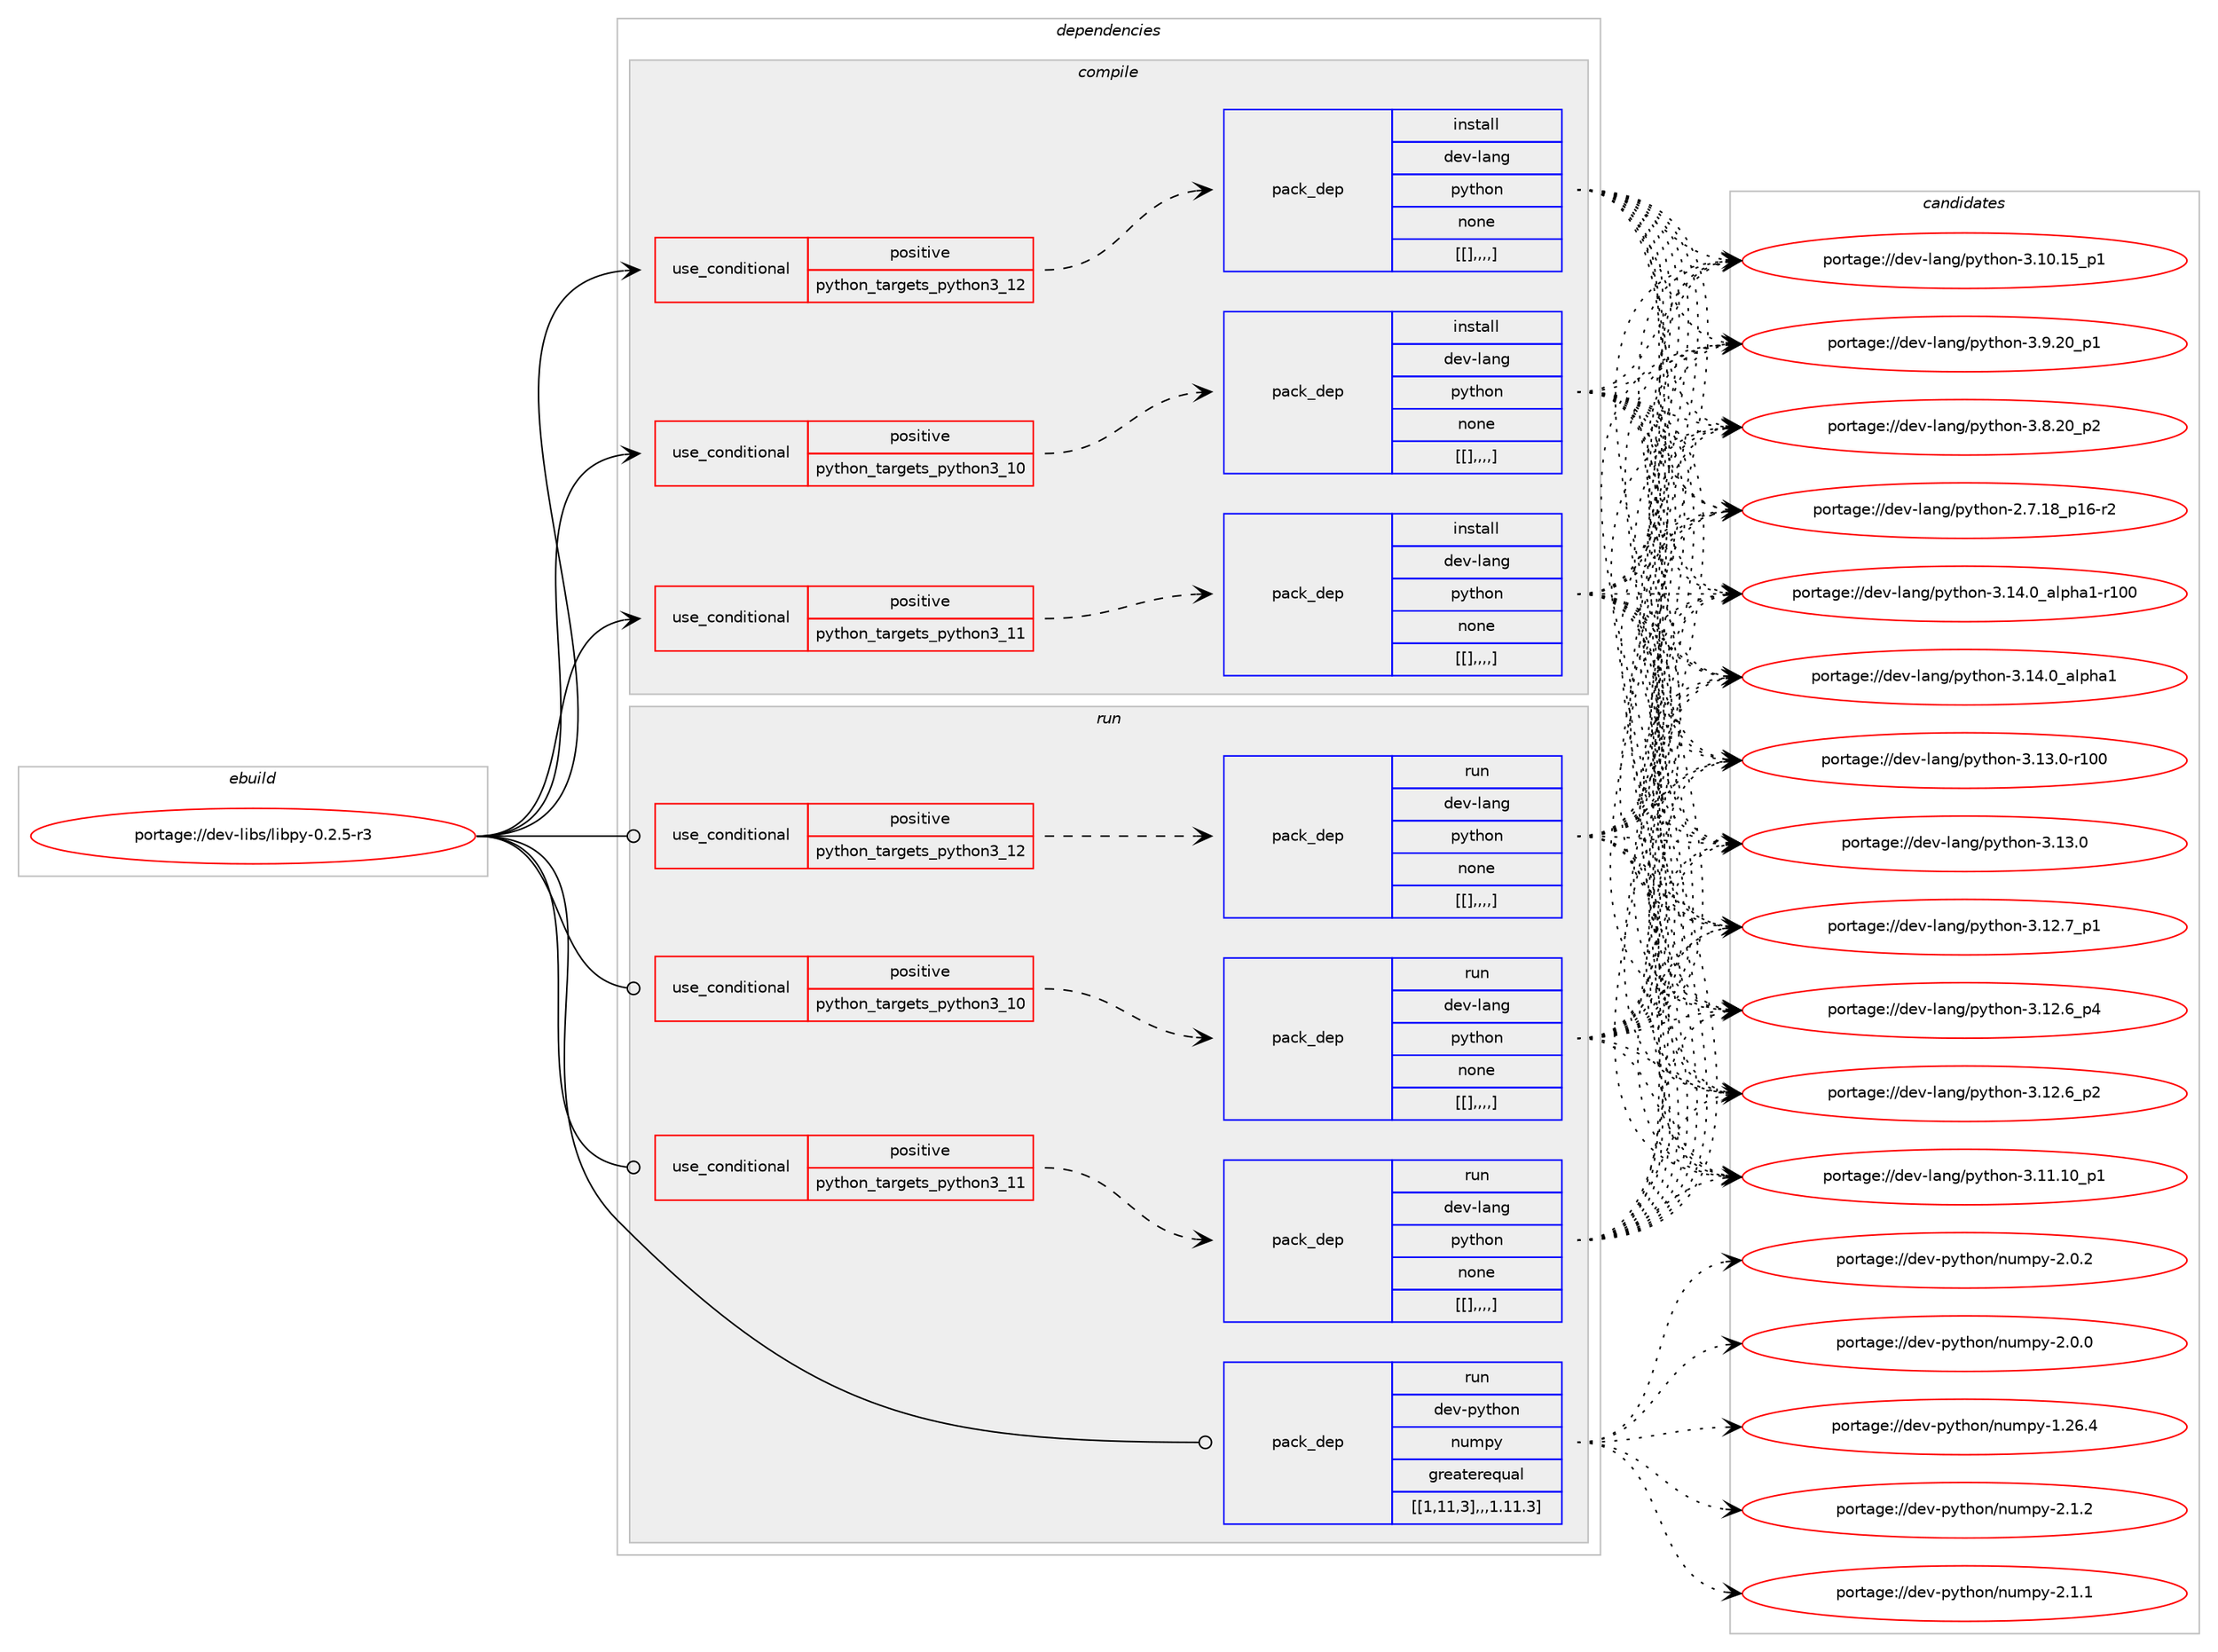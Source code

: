 digraph prolog {

# *************
# Graph options
# *************

newrank=true;
concentrate=true;
compound=true;
graph [rankdir=LR,fontname=Helvetica,fontsize=10,ranksep=1.5];#, ranksep=2.5, nodesep=0.2];
edge  [arrowhead=vee];
node  [fontname=Helvetica,fontsize=10];

# **********
# The ebuild
# **********

subgraph cluster_leftcol {
color=gray;
label=<<i>ebuild</i>>;
id [label="portage://dev-libs/libpy-0.2.5-r3", color=red, width=4, href="../dev-libs/libpy-0.2.5-r3.svg"];
}

# ****************
# The dependencies
# ****************

subgraph cluster_midcol {
color=gray;
label=<<i>dependencies</i>>;
subgraph cluster_compile {
fillcolor="#eeeeee";
style=filled;
label=<<i>compile</i>>;
subgraph cond28913 {
dependency114921 [label=<<TABLE BORDER="0" CELLBORDER="1" CELLSPACING="0" CELLPADDING="4"><TR><TD ROWSPAN="3" CELLPADDING="10">use_conditional</TD></TR><TR><TD>positive</TD></TR><TR><TD>python_targets_python3_10</TD></TR></TABLE>>, shape=none, color=red];
subgraph pack84760 {
dependency114962 [label=<<TABLE BORDER="0" CELLBORDER="1" CELLSPACING="0" CELLPADDING="4" WIDTH="220"><TR><TD ROWSPAN="6" CELLPADDING="30">pack_dep</TD></TR><TR><TD WIDTH="110">install</TD></TR><TR><TD>dev-lang</TD></TR><TR><TD>python</TD></TR><TR><TD>none</TD></TR><TR><TD>[[],,,,]</TD></TR></TABLE>>, shape=none, color=blue];
}
dependency114921:e -> dependency114962:w [weight=20,style="dashed",arrowhead="vee"];
}
id:e -> dependency114921:w [weight=20,style="solid",arrowhead="vee"];
subgraph cond28930 {
dependency114965 [label=<<TABLE BORDER="0" CELLBORDER="1" CELLSPACING="0" CELLPADDING="4"><TR><TD ROWSPAN="3" CELLPADDING="10">use_conditional</TD></TR><TR><TD>positive</TD></TR><TR><TD>python_targets_python3_11</TD></TR></TABLE>>, shape=none, color=red];
subgraph pack84792 {
dependency114984 [label=<<TABLE BORDER="0" CELLBORDER="1" CELLSPACING="0" CELLPADDING="4" WIDTH="220"><TR><TD ROWSPAN="6" CELLPADDING="30">pack_dep</TD></TR><TR><TD WIDTH="110">install</TD></TR><TR><TD>dev-lang</TD></TR><TR><TD>python</TD></TR><TR><TD>none</TD></TR><TR><TD>[[],,,,]</TD></TR></TABLE>>, shape=none, color=blue];
}
dependency114965:e -> dependency114984:w [weight=20,style="dashed",arrowhead="vee"];
}
id:e -> dependency114965:w [weight=20,style="solid",arrowhead="vee"];
subgraph cond28935 {
dependency115001 [label=<<TABLE BORDER="0" CELLBORDER="1" CELLSPACING="0" CELLPADDING="4"><TR><TD ROWSPAN="3" CELLPADDING="10">use_conditional</TD></TR><TR><TD>positive</TD></TR><TR><TD>python_targets_python3_12</TD></TR></TABLE>>, shape=none, color=red];
subgraph pack84812 {
dependency115005 [label=<<TABLE BORDER="0" CELLBORDER="1" CELLSPACING="0" CELLPADDING="4" WIDTH="220"><TR><TD ROWSPAN="6" CELLPADDING="30">pack_dep</TD></TR><TR><TD WIDTH="110">install</TD></TR><TR><TD>dev-lang</TD></TR><TR><TD>python</TD></TR><TR><TD>none</TD></TR><TR><TD>[[],,,,]</TD></TR></TABLE>>, shape=none, color=blue];
}
dependency115001:e -> dependency115005:w [weight=20,style="dashed",arrowhead="vee"];
}
id:e -> dependency115001:w [weight=20,style="solid",arrowhead="vee"];
}
subgraph cluster_compileandrun {
fillcolor="#eeeeee";
style=filled;
label=<<i>compile and run</i>>;
}
subgraph cluster_run {
fillcolor="#eeeeee";
style=filled;
label=<<i>run</i>>;
subgraph cond28942 {
dependency115033 [label=<<TABLE BORDER="0" CELLBORDER="1" CELLSPACING="0" CELLPADDING="4"><TR><TD ROWSPAN="3" CELLPADDING="10">use_conditional</TD></TR><TR><TD>positive</TD></TR><TR><TD>python_targets_python3_10</TD></TR></TABLE>>, shape=none, color=red];
subgraph pack84843 {
dependency115077 [label=<<TABLE BORDER="0" CELLBORDER="1" CELLSPACING="0" CELLPADDING="4" WIDTH="220"><TR><TD ROWSPAN="6" CELLPADDING="30">pack_dep</TD></TR><TR><TD WIDTH="110">run</TD></TR><TR><TD>dev-lang</TD></TR><TR><TD>python</TD></TR><TR><TD>none</TD></TR><TR><TD>[[],,,,]</TD></TR></TABLE>>, shape=none, color=blue];
}
dependency115033:e -> dependency115077:w [weight=20,style="dashed",arrowhead="vee"];
}
id:e -> dependency115033:w [weight=20,style="solid",arrowhead="odot"];
subgraph cond28967 {
dependency115085 [label=<<TABLE BORDER="0" CELLBORDER="1" CELLSPACING="0" CELLPADDING="4"><TR><TD ROWSPAN="3" CELLPADDING="10">use_conditional</TD></TR><TR><TD>positive</TD></TR><TR><TD>python_targets_python3_11</TD></TR></TABLE>>, shape=none, color=red];
subgraph pack84870 {
dependency115090 [label=<<TABLE BORDER="0" CELLBORDER="1" CELLSPACING="0" CELLPADDING="4" WIDTH="220"><TR><TD ROWSPAN="6" CELLPADDING="30">pack_dep</TD></TR><TR><TD WIDTH="110">run</TD></TR><TR><TD>dev-lang</TD></TR><TR><TD>python</TD></TR><TR><TD>none</TD></TR><TR><TD>[[],,,,]</TD></TR></TABLE>>, shape=none, color=blue];
}
dependency115085:e -> dependency115090:w [weight=20,style="dashed",arrowhead="vee"];
}
id:e -> dependency115085:w [weight=20,style="solid",arrowhead="odot"];
subgraph cond28971 {
dependency115108 [label=<<TABLE BORDER="0" CELLBORDER="1" CELLSPACING="0" CELLPADDING="4"><TR><TD ROWSPAN="3" CELLPADDING="10">use_conditional</TD></TR><TR><TD>positive</TD></TR><TR><TD>python_targets_python3_12</TD></TR></TABLE>>, shape=none, color=red];
subgraph pack84879 {
dependency115113 [label=<<TABLE BORDER="0" CELLBORDER="1" CELLSPACING="0" CELLPADDING="4" WIDTH="220"><TR><TD ROWSPAN="6" CELLPADDING="30">pack_dep</TD></TR><TR><TD WIDTH="110">run</TD></TR><TR><TD>dev-lang</TD></TR><TR><TD>python</TD></TR><TR><TD>none</TD></TR><TR><TD>[[],,,,]</TD></TR></TABLE>>, shape=none, color=blue];
}
dependency115108:e -> dependency115113:w [weight=20,style="dashed",arrowhead="vee"];
}
id:e -> dependency115108:w [weight=20,style="solid",arrowhead="odot"];
subgraph pack84905 {
dependency115168 [label=<<TABLE BORDER="0" CELLBORDER="1" CELLSPACING="0" CELLPADDING="4" WIDTH="220"><TR><TD ROWSPAN="6" CELLPADDING="30">pack_dep</TD></TR><TR><TD WIDTH="110">run</TD></TR><TR><TD>dev-python</TD></TR><TR><TD>numpy</TD></TR><TR><TD>greaterequal</TD></TR><TR><TD>[[1,11,3],,,1.11.3]</TD></TR></TABLE>>, shape=none, color=blue];
}
id:e -> dependency115168:w [weight=20,style="solid",arrowhead="odot"];
}
}

# **************
# The candidates
# **************

subgraph cluster_choices {
rank=same;
color=gray;
label=<<i>candidates</i>>;

subgraph choice83944 {
color=black;
nodesep=1;
choice100101118451089711010347112121116104111110455146495246489597108112104974945114494848 [label="portage://dev-lang/python-3.14.0_alpha1-r100", color=red, width=4,href="../dev-lang/python-3.14.0_alpha1-r100.svg"];
choice1001011184510897110103471121211161041111104551464952464895971081121049749 [label="portage://dev-lang/python-3.14.0_alpha1", color=red, width=4,href="../dev-lang/python-3.14.0_alpha1.svg"];
choice1001011184510897110103471121211161041111104551464951464845114494848 [label="portage://dev-lang/python-3.13.0-r100", color=red, width=4,href="../dev-lang/python-3.13.0-r100.svg"];
choice10010111845108971101034711212111610411111045514649514648 [label="portage://dev-lang/python-3.13.0", color=red, width=4,href="../dev-lang/python-3.13.0.svg"];
choice100101118451089711010347112121116104111110455146495046559511249 [label="portage://dev-lang/python-3.12.7_p1", color=red, width=4,href="../dev-lang/python-3.12.7_p1.svg"];
choice100101118451089711010347112121116104111110455146495046549511252 [label="portage://dev-lang/python-3.12.6_p4", color=red, width=4,href="../dev-lang/python-3.12.6_p4.svg"];
choice100101118451089711010347112121116104111110455146495046549511250 [label="portage://dev-lang/python-3.12.6_p2", color=red, width=4,href="../dev-lang/python-3.12.6_p2.svg"];
choice10010111845108971101034711212111610411111045514649494649489511249 [label="portage://dev-lang/python-3.11.10_p1", color=red, width=4,href="../dev-lang/python-3.11.10_p1.svg"];
choice10010111845108971101034711212111610411111045514649484649539511249 [label="portage://dev-lang/python-3.10.15_p1", color=red, width=4,href="../dev-lang/python-3.10.15_p1.svg"];
choice100101118451089711010347112121116104111110455146574650489511249 [label="portage://dev-lang/python-3.9.20_p1", color=red, width=4,href="../dev-lang/python-3.9.20_p1.svg"];
choice100101118451089711010347112121116104111110455146564650489511250 [label="portage://dev-lang/python-3.8.20_p2", color=red, width=4,href="../dev-lang/python-3.8.20_p2.svg"];
choice100101118451089711010347112121116104111110455046554649569511249544511450 [label="portage://dev-lang/python-2.7.18_p16-r2", color=red, width=4,href="../dev-lang/python-2.7.18_p16-r2.svg"];
dependency114962:e -> choice100101118451089711010347112121116104111110455146495246489597108112104974945114494848:w [style=dotted,weight="100"];
dependency114962:e -> choice1001011184510897110103471121211161041111104551464952464895971081121049749:w [style=dotted,weight="100"];
dependency114962:e -> choice1001011184510897110103471121211161041111104551464951464845114494848:w [style=dotted,weight="100"];
dependency114962:e -> choice10010111845108971101034711212111610411111045514649514648:w [style=dotted,weight="100"];
dependency114962:e -> choice100101118451089711010347112121116104111110455146495046559511249:w [style=dotted,weight="100"];
dependency114962:e -> choice100101118451089711010347112121116104111110455146495046549511252:w [style=dotted,weight="100"];
dependency114962:e -> choice100101118451089711010347112121116104111110455146495046549511250:w [style=dotted,weight="100"];
dependency114962:e -> choice10010111845108971101034711212111610411111045514649494649489511249:w [style=dotted,weight="100"];
dependency114962:e -> choice10010111845108971101034711212111610411111045514649484649539511249:w [style=dotted,weight="100"];
dependency114962:e -> choice100101118451089711010347112121116104111110455146574650489511249:w [style=dotted,weight="100"];
dependency114962:e -> choice100101118451089711010347112121116104111110455146564650489511250:w [style=dotted,weight="100"];
dependency114962:e -> choice100101118451089711010347112121116104111110455046554649569511249544511450:w [style=dotted,weight="100"];
}
subgraph choice83953 {
color=black;
nodesep=1;
choice100101118451089711010347112121116104111110455146495246489597108112104974945114494848 [label="portage://dev-lang/python-3.14.0_alpha1-r100", color=red, width=4,href="../dev-lang/python-3.14.0_alpha1-r100.svg"];
choice1001011184510897110103471121211161041111104551464952464895971081121049749 [label="portage://dev-lang/python-3.14.0_alpha1", color=red, width=4,href="../dev-lang/python-3.14.0_alpha1.svg"];
choice1001011184510897110103471121211161041111104551464951464845114494848 [label="portage://dev-lang/python-3.13.0-r100", color=red, width=4,href="../dev-lang/python-3.13.0-r100.svg"];
choice10010111845108971101034711212111610411111045514649514648 [label="portage://dev-lang/python-3.13.0", color=red, width=4,href="../dev-lang/python-3.13.0.svg"];
choice100101118451089711010347112121116104111110455146495046559511249 [label="portage://dev-lang/python-3.12.7_p1", color=red, width=4,href="../dev-lang/python-3.12.7_p1.svg"];
choice100101118451089711010347112121116104111110455146495046549511252 [label="portage://dev-lang/python-3.12.6_p4", color=red, width=4,href="../dev-lang/python-3.12.6_p4.svg"];
choice100101118451089711010347112121116104111110455146495046549511250 [label="portage://dev-lang/python-3.12.6_p2", color=red, width=4,href="../dev-lang/python-3.12.6_p2.svg"];
choice10010111845108971101034711212111610411111045514649494649489511249 [label="portage://dev-lang/python-3.11.10_p1", color=red, width=4,href="../dev-lang/python-3.11.10_p1.svg"];
choice10010111845108971101034711212111610411111045514649484649539511249 [label="portage://dev-lang/python-3.10.15_p1", color=red, width=4,href="../dev-lang/python-3.10.15_p1.svg"];
choice100101118451089711010347112121116104111110455146574650489511249 [label="portage://dev-lang/python-3.9.20_p1", color=red, width=4,href="../dev-lang/python-3.9.20_p1.svg"];
choice100101118451089711010347112121116104111110455146564650489511250 [label="portage://dev-lang/python-3.8.20_p2", color=red, width=4,href="../dev-lang/python-3.8.20_p2.svg"];
choice100101118451089711010347112121116104111110455046554649569511249544511450 [label="portage://dev-lang/python-2.7.18_p16-r2", color=red, width=4,href="../dev-lang/python-2.7.18_p16-r2.svg"];
dependency114984:e -> choice100101118451089711010347112121116104111110455146495246489597108112104974945114494848:w [style=dotted,weight="100"];
dependency114984:e -> choice1001011184510897110103471121211161041111104551464952464895971081121049749:w [style=dotted,weight="100"];
dependency114984:e -> choice1001011184510897110103471121211161041111104551464951464845114494848:w [style=dotted,weight="100"];
dependency114984:e -> choice10010111845108971101034711212111610411111045514649514648:w [style=dotted,weight="100"];
dependency114984:e -> choice100101118451089711010347112121116104111110455146495046559511249:w [style=dotted,weight="100"];
dependency114984:e -> choice100101118451089711010347112121116104111110455146495046549511252:w [style=dotted,weight="100"];
dependency114984:e -> choice100101118451089711010347112121116104111110455146495046549511250:w [style=dotted,weight="100"];
dependency114984:e -> choice10010111845108971101034711212111610411111045514649494649489511249:w [style=dotted,weight="100"];
dependency114984:e -> choice10010111845108971101034711212111610411111045514649484649539511249:w [style=dotted,weight="100"];
dependency114984:e -> choice100101118451089711010347112121116104111110455146574650489511249:w [style=dotted,weight="100"];
dependency114984:e -> choice100101118451089711010347112121116104111110455146564650489511250:w [style=dotted,weight="100"];
dependency114984:e -> choice100101118451089711010347112121116104111110455046554649569511249544511450:w [style=dotted,weight="100"];
}
subgraph choice83966 {
color=black;
nodesep=1;
choice100101118451089711010347112121116104111110455146495246489597108112104974945114494848 [label="portage://dev-lang/python-3.14.0_alpha1-r100", color=red, width=4,href="../dev-lang/python-3.14.0_alpha1-r100.svg"];
choice1001011184510897110103471121211161041111104551464952464895971081121049749 [label="portage://dev-lang/python-3.14.0_alpha1", color=red, width=4,href="../dev-lang/python-3.14.0_alpha1.svg"];
choice1001011184510897110103471121211161041111104551464951464845114494848 [label="portage://dev-lang/python-3.13.0-r100", color=red, width=4,href="../dev-lang/python-3.13.0-r100.svg"];
choice10010111845108971101034711212111610411111045514649514648 [label="portage://dev-lang/python-3.13.0", color=red, width=4,href="../dev-lang/python-3.13.0.svg"];
choice100101118451089711010347112121116104111110455146495046559511249 [label="portage://dev-lang/python-3.12.7_p1", color=red, width=4,href="../dev-lang/python-3.12.7_p1.svg"];
choice100101118451089711010347112121116104111110455146495046549511252 [label="portage://dev-lang/python-3.12.6_p4", color=red, width=4,href="../dev-lang/python-3.12.6_p4.svg"];
choice100101118451089711010347112121116104111110455146495046549511250 [label="portage://dev-lang/python-3.12.6_p2", color=red, width=4,href="../dev-lang/python-3.12.6_p2.svg"];
choice10010111845108971101034711212111610411111045514649494649489511249 [label="portage://dev-lang/python-3.11.10_p1", color=red, width=4,href="../dev-lang/python-3.11.10_p1.svg"];
choice10010111845108971101034711212111610411111045514649484649539511249 [label="portage://dev-lang/python-3.10.15_p1", color=red, width=4,href="../dev-lang/python-3.10.15_p1.svg"];
choice100101118451089711010347112121116104111110455146574650489511249 [label="portage://dev-lang/python-3.9.20_p1", color=red, width=4,href="../dev-lang/python-3.9.20_p1.svg"];
choice100101118451089711010347112121116104111110455146564650489511250 [label="portage://dev-lang/python-3.8.20_p2", color=red, width=4,href="../dev-lang/python-3.8.20_p2.svg"];
choice100101118451089711010347112121116104111110455046554649569511249544511450 [label="portage://dev-lang/python-2.7.18_p16-r2", color=red, width=4,href="../dev-lang/python-2.7.18_p16-r2.svg"];
dependency115005:e -> choice100101118451089711010347112121116104111110455146495246489597108112104974945114494848:w [style=dotted,weight="100"];
dependency115005:e -> choice1001011184510897110103471121211161041111104551464952464895971081121049749:w [style=dotted,weight="100"];
dependency115005:e -> choice1001011184510897110103471121211161041111104551464951464845114494848:w [style=dotted,weight="100"];
dependency115005:e -> choice10010111845108971101034711212111610411111045514649514648:w [style=dotted,weight="100"];
dependency115005:e -> choice100101118451089711010347112121116104111110455146495046559511249:w [style=dotted,weight="100"];
dependency115005:e -> choice100101118451089711010347112121116104111110455146495046549511252:w [style=dotted,weight="100"];
dependency115005:e -> choice100101118451089711010347112121116104111110455146495046549511250:w [style=dotted,weight="100"];
dependency115005:e -> choice10010111845108971101034711212111610411111045514649494649489511249:w [style=dotted,weight="100"];
dependency115005:e -> choice10010111845108971101034711212111610411111045514649484649539511249:w [style=dotted,weight="100"];
dependency115005:e -> choice100101118451089711010347112121116104111110455146574650489511249:w [style=dotted,weight="100"];
dependency115005:e -> choice100101118451089711010347112121116104111110455146564650489511250:w [style=dotted,weight="100"];
dependency115005:e -> choice100101118451089711010347112121116104111110455046554649569511249544511450:w [style=dotted,weight="100"];
}
subgraph choice83990 {
color=black;
nodesep=1;
choice100101118451089711010347112121116104111110455146495246489597108112104974945114494848 [label="portage://dev-lang/python-3.14.0_alpha1-r100", color=red, width=4,href="../dev-lang/python-3.14.0_alpha1-r100.svg"];
choice1001011184510897110103471121211161041111104551464952464895971081121049749 [label="portage://dev-lang/python-3.14.0_alpha1", color=red, width=4,href="../dev-lang/python-3.14.0_alpha1.svg"];
choice1001011184510897110103471121211161041111104551464951464845114494848 [label="portage://dev-lang/python-3.13.0-r100", color=red, width=4,href="../dev-lang/python-3.13.0-r100.svg"];
choice10010111845108971101034711212111610411111045514649514648 [label="portage://dev-lang/python-3.13.0", color=red, width=4,href="../dev-lang/python-3.13.0.svg"];
choice100101118451089711010347112121116104111110455146495046559511249 [label="portage://dev-lang/python-3.12.7_p1", color=red, width=4,href="../dev-lang/python-3.12.7_p1.svg"];
choice100101118451089711010347112121116104111110455146495046549511252 [label="portage://dev-lang/python-3.12.6_p4", color=red, width=4,href="../dev-lang/python-3.12.6_p4.svg"];
choice100101118451089711010347112121116104111110455146495046549511250 [label="portage://dev-lang/python-3.12.6_p2", color=red, width=4,href="../dev-lang/python-3.12.6_p2.svg"];
choice10010111845108971101034711212111610411111045514649494649489511249 [label="portage://dev-lang/python-3.11.10_p1", color=red, width=4,href="../dev-lang/python-3.11.10_p1.svg"];
choice10010111845108971101034711212111610411111045514649484649539511249 [label="portage://dev-lang/python-3.10.15_p1", color=red, width=4,href="../dev-lang/python-3.10.15_p1.svg"];
choice100101118451089711010347112121116104111110455146574650489511249 [label="portage://dev-lang/python-3.9.20_p1", color=red, width=4,href="../dev-lang/python-3.9.20_p1.svg"];
choice100101118451089711010347112121116104111110455146564650489511250 [label="portage://dev-lang/python-3.8.20_p2", color=red, width=4,href="../dev-lang/python-3.8.20_p2.svg"];
choice100101118451089711010347112121116104111110455046554649569511249544511450 [label="portage://dev-lang/python-2.7.18_p16-r2", color=red, width=4,href="../dev-lang/python-2.7.18_p16-r2.svg"];
dependency115077:e -> choice100101118451089711010347112121116104111110455146495246489597108112104974945114494848:w [style=dotted,weight="100"];
dependency115077:e -> choice1001011184510897110103471121211161041111104551464952464895971081121049749:w [style=dotted,weight="100"];
dependency115077:e -> choice1001011184510897110103471121211161041111104551464951464845114494848:w [style=dotted,weight="100"];
dependency115077:e -> choice10010111845108971101034711212111610411111045514649514648:w [style=dotted,weight="100"];
dependency115077:e -> choice100101118451089711010347112121116104111110455146495046559511249:w [style=dotted,weight="100"];
dependency115077:e -> choice100101118451089711010347112121116104111110455146495046549511252:w [style=dotted,weight="100"];
dependency115077:e -> choice100101118451089711010347112121116104111110455146495046549511250:w [style=dotted,weight="100"];
dependency115077:e -> choice10010111845108971101034711212111610411111045514649494649489511249:w [style=dotted,weight="100"];
dependency115077:e -> choice10010111845108971101034711212111610411111045514649484649539511249:w [style=dotted,weight="100"];
dependency115077:e -> choice100101118451089711010347112121116104111110455146574650489511249:w [style=dotted,weight="100"];
dependency115077:e -> choice100101118451089711010347112121116104111110455146564650489511250:w [style=dotted,weight="100"];
dependency115077:e -> choice100101118451089711010347112121116104111110455046554649569511249544511450:w [style=dotted,weight="100"];
}
subgraph choice84007 {
color=black;
nodesep=1;
choice100101118451089711010347112121116104111110455146495246489597108112104974945114494848 [label="portage://dev-lang/python-3.14.0_alpha1-r100", color=red, width=4,href="../dev-lang/python-3.14.0_alpha1-r100.svg"];
choice1001011184510897110103471121211161041111104551464952464895971081121049749 [label="portage://dev-lang/python-3.14.0_alpha1", color=red, width=4,href="../dev-lang/python-3.14.0_alpha1.svg"];
choice1001011184510897110103471121211161041111104551464951464845114494848 [label="portage://dev-lang/python-3.13.0-r100", color=red, width=4,href="../dev-lang/python-3.13.0-r100.svg"];
choice10010111845108971101034711212111610411111045514649514648 [label="portage://dev-lang/python-3.13.0", color=red, width=4,href="../dev-lang/python-3.13.0.svg"];
choice100101118451089711010347112121116104111110455146495046559511249 [label="portage://dev-lang/python-3.12.7_p1", color=red, width=4,href="../dev-lang/python-3.12.7_p1.svg"];
choice100101118451089711010347112121116104111110455146495046549511252 [label="portage://dev-lang/python-3.12.6_p4", color=red, width=4,href="../dev-lang/python-3.12.6_p4.svg"];
choice100101118451089711010347112121116104111110455146495046549511250 [label="portage://dev-lang/python-3.12.6_p2", color=red, width=4,href="../dev-lang/python-3.12.6_p2.svg"];
choice10010111845108971101034711212111610411111045514649494649489511249 [label="portage://dev-lang/python-3.11.10_p1", color=red, width=4,href="../dev-lang/python-3.11.10_p1.svg"];
choice10010111845108971101034711212111610411111045514649484649539511249 [label="portage://dev-lang/python-3.10.15_p1", color=red, width=4,href="../dev-lang/python-3.10.15_p1.svg"];
choice100101118451089711010347112121116104111110455146574650489511249 [label="portage://dev-lang/python-3.9.20_p1", color=red, width=4,href="../dev-lang/python-3.9.20_p1.svg"];
choice100101118451089711010347112121116104111110455146564650489511250 [label="portage://dev-lang/python-3.8.20_p2", color=red, width=4,href="../dev-lang/python-3.8.20_p2.svg"];
choice100101118451089711010347112121116104111110455046554649569511249544511450 [label="portage://dev-lang/python-2.7.18_p16-r2", color=red, width=4,href="../dev-lang/python-2.7.18_p16-r2.svg"];
dependency115090:e -> choice100101118451089711010347112121116104111110455146495246489597108112104974945114494848:w [style=dotted,weight="100"];
dependency115090:e -> choice1001011184510897110103471121211161041111104551464952464895971081121049749:w [style=dotted,weight="100"];
dependency115090:e -> choice1001011184510897110103471121211161041111104551464951464845114494848:w [style=dotted,weight="100"];
dependency115090:e -> choice10010111845108971101034711212111610411111045514649514648:w [style=dotted,weight="100"];
dependency115090:e -> choice100101118451089711010347112121116104111110455146495046559511249:w [style=dotted,weight="100"];
dependency115090:e -> choice100101118451089711010347112121116104111110455146495046549511252:w [style=dotted,weight="100"];
dependency115090:e -> choice100101118451089711010347112121116104111110455146495046549511250:w [style=dotted,weight="100"];
dependency115090:e -> choice10010111845108971101034711212111610411111045514649494649489511249:w [style=dotted,weight="100"];
dependency115090:e -> choice10010111845108971101034711212111610411111045514649484649539511249:w [style=dotted,weight="100"];
dependency115090:e -> choice100101118451089711010347112121116104111110455146574650489511249:w [style=dotted,weight="100"];
dependency115090:e -> choice100101118451089711010347112121116104111110455146564650489511250:w [style=dotted,weight="100"];
dependency115090:e -> choice100101118451089711010347112121116104111110455046554649569511249544511450:w [style=dotted,weight="100"];
}
subgraph choice84021 {
color=black;
nodesep=1;
choice100101118451089711010347112121116104111110455146495246489597108112104974945114494848 [label="portage://dev-lang/python-3.14.0_alpha1-r100", color=red, width=4,href="../dev-lang/python-3.14.0_alpha1-r100.svg"];
choice1001011184510897110103471121211161041111104551464952464895971081121049749 [label="portage://dev-lang/python-3.14.0_alpha1", color=red, width=4,href="../dev-lang/python-3.14.0_alpha1.svg"];
choice1001011184510897110103471121211161041111104551464951464845114494848 [label="portage://dev-lang/python-3.13.0-r100", color=red, width=4,href="../dev-lang/python-3.13.0-r100.svg"];
choice10010111845108971101034711212111610411111045514649514648 [label="portage://dev-lang/python-3.13.0", color=red, width=4,href="../dev-lang/python-3.13.0.svg"];
choice100101118451089711010347112121116104111110455146495046559511249 [label="portage://dev-lang/python-3.12.7_p1", color=red, width=4,href="../dev-lang/python-3.12.7_p1.svg"];
choice100101118451089711010347112121116104111110455146495046549511252 [label="portage://dev-lang/python-3.12.6_p4", color=red, width=4,href="../dev-lang/python-3.12.6_p4.svg"];
choice100101118451089711010347112121116104111110455146495046549511250 [label="portage://dev-lang/python-3.12.6_p2", color=red, width=4,href="../dev-lang/python-3.12.6_p2.svg"];
choice10010111845108971101034711212111610411111045514649494649489511249 [label="portage://dev-lang/python-3.11.10_p1", color=red, width=4,href="../dev-lang/python-3.11.10_p1.svg"];
choice10010111845108971101034711212111610411111045514649484649539511249 [label="portage://dev-lang/python-3.10.15_p1", color=red, width=4,href="../dev-lang/python-3.10.15_p1.svg"];
choice100101118451089711010347112121116104111110455146574650489511249 [label="portage://dev-lang/python-3.9.20_p1", color=red, width=4,href="../dev-lang/python-3.9.20_p1.svg"];
choice100101118451089711010347112121116104111110455146564650489511250 [label="portage://dev-lang/python-3.8.20_p2", color=red, width=4,href="../dev-lang/python-3.8.20_p2.svg"];
choice100101118451089711010347112121116104111110455046554649569511249544511450 [label="portage://dev-lang/python-2.7.18_p16-r2", color=red, width=4,href="../dev-lang/python-2.7.18_p16-r2.svg"];
dependency115113:e -> choice100101118451089711010347112121116104111110455146495246489597108112104974945114494848:w [style=dotted,weight="100"];
dependency115113:e -> choice1001011184510897110103471121211161041111104551464952464895971081121049749:w [style=dotted,weight="100"];
dependency115113:e -> choice1001011184510897110103471121211161041111104551464951464845114494848:w [style=dotted,weight="100"];
dependency115113:e -> choice10010111845108971101034711212111610411111045514649514648:w [style=dotted,weight="100"];
dependency115113:e -> choice100101118451089711010347112121116104111110455146495046559511249:w [style=dotted,weight="100"];
dependency115113:e -> choice100101118451089711010347112121116104111110455146495046549511252:w [style=dotted,weight="100"];
dependency115113:e -> choice100101118451089711010347112121116104111110455146495046549511250:w [style=dotted,weight="100"];
dependency115113:e -> choice10010111845108971101034711212111610411111045514649494649489511249:w [style=dotted,weight="100"];
dependency115113:e -> choice10010111845108971101034711212111610411111045514649484649539511249:w [style=dotted,weight="100"];
dependency115113:e -> choice100101118451089711010347112121116104111110455146574650489511249:w [style=dotted,weight="100"];
dependency115113:e -> choice100101118451089711010347112121116104111110455146564650489511250:w [style=dotted,weight="100"];
dependency115113:e -> choice100101118451089711010347112121116104111110455046554649569511249544511450:w [style=dotted,weight="100"];
}
subgraph choice84034 {
color=black;
nodesep=1;
choice1001011184511212111610411111047110117109112121455046494650 [label="portage://dev-python/numpy-2.1.2", color=red, width=4,href="../dev-python/numpy-2.1.2.svg"];
choice1001011184511212111610411111047110117109112121455046494649 [label="portage://dev-python/numpy-2.1.1", color=red, width=4,href="../dev-python/numpy-2.1.1.svg"];
choice1001011184511212111610411111047110117109112121455046484650 [label="portage://dev-python/numpy-2.0.2", color=red, width=4,href="../dev-python/numpy-2.0.2.svg"];
choice1001011184511212111610411111047110117109112121455046484648 [label="portage://dev-python/numpy-2.0.0", color=red, width=4,href="../dev-python/numpy-2.0.0.svg"];
choice100101118451121211161041111104711011710911212145494650544652 [label="portage://dev-python/numpy-1.26.4", color=red, width=4,href="../dev-python/numpy-1.26.4.svg"];
dependency115168:e -> choice1001011184511212111610411111047110117109112121455046494650:w [style=dotted,weight="100"];
dependency115168:e -> choice1001011184511212111610411111047110117109112121455046494649:w [style=dotted,weight="100"];
dependency115168:e -> choice1001011184511212111610411111047110117109112121455046484650:w [style=dotted,weight="100"];
dependency115168:e -> choice1001011184511212111610411111047110117109112121455046484648:w [style=dotted,weight="100"];
dependency115168:e -> choice100101118451121211161041111104711011710911212145494650544652:w [style=dotted,weight="100"];
}
}

}
